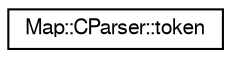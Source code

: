 digraph "Representación gráfica de la clase"
{
  edge [fontname="FreeSans",fontsize="10",labelfontname="FreeSans",labelfontsize="10"];
  node [fontname="FreeSans",fontsize="10",shape=record];
  rankdir="LR";
  Node1 [label="Map::CParser::token",height=0.2,width=0.4,color="black", fillcolor="white", style="filled",URL="$struct_map_1_1_c_parser_1_1token.html",tooltip="Tokens. "];
}
